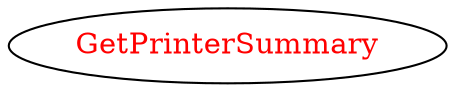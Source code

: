 digraph dependencyGraph {
 concentrate=true;
 ranksep="2.0";
 rankdir="LR"; 
 splines="ortho";
"GetPrinterSummary" [fontcolor="red"];
}